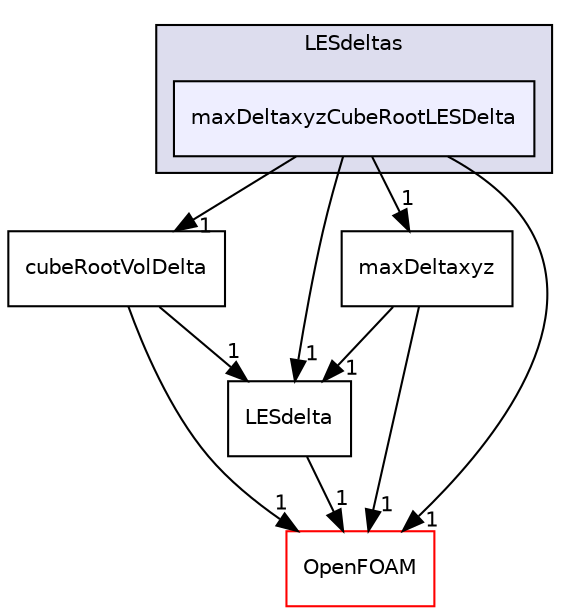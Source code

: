digraph "src/TurbulenceModels/turbulenceModels/LES/LESdeltas/maxDeltaxyzCubeRootLESDelta" {
  bgcolor=transparent;
  compound=true
  node [ fontsize="10", fontname="Helvetica"];
  edge [ labelfontsize="10", labelfontname="Helvetica"];
  subgraph clusterdir_3e9d13ce922c8e5657605faa5b84c7a1 {
    graph [ bgcolor="#ddddee", pencolor="black", label="LESdeltas" fontname="Helvetica", fontsize="10", URL="dir_3e9d13ce922c8e5657605faa5b84c7a1.html"]
  dir_83823fe9e9b00dca5f71f062f55e2dc5 [shape=box, label="maxDeltaxyzCubeRootLESDelta", style="filled", fillcolor="#eeeeff", pencolor="black", URL="dir_83823fe9e9b00dca5f71f062f55e2dc5.html"];
  }
  dir_ee7b7e21773ec7c59c22147291714fd1 [shape=box label="LESdelta" URL="dir_ee7b7e21773ec7c59c22147291714fd1.html"];
  dir_f096658a53fc6f2704b87740f6c7c926 [shape=box label="cubeRootVolDelta" URL="dir_f096658a53fc6f2704b87740f6c7c926.html"];
  dir_de3d5f832c477f845645e97f50857c48 [shape=box label="maxDeltaxyz" URL="dir_de3d5f832c477f845645e97f50857c48.html"];
  dir_c5473ff19b20e6ec4dfe5c310b3778a8 [shape=box label="OpenFOAM" color="red" URL="dir_c5473ff19b20e6ec4dfe5c310b3778a8.html"];
  dir_83823fe9e9b00dca5f71f062f55e2dc5->dir_ee7b7e21773ec7c59c22147291714fd1 [headlabel="1", labeldistance=1.5 headhref="dir_004081_004079.html"];
  dir_83823fe9e9b00dca5f71f062f55e2dc5->dir_f096658a53fc6f2704b87740f6c7c926 [headlabel="1", labeldistance=1.5 headhref="dir_004081_004077.html"];
  dir_83823fe9e9b00dca5f71f062f55e2dc5->dir_de3d5f832c477f845645e97f50857c48 [headlabel="1", labeldistance=1.5 headhref="dir_004081_004080.html"];
  dir_83823fe9e9b00dca5f71f062f55e2dc5->dir_c5473ff19b20e6ec4dfe5c310b3778a8 [headlabel="1", labeldistance=1.5 headhref="dir_004081_002151.html"];
  dir_ee7b7e21773ec7c59c22147291714fd1->dir_c5473ff19b20e6ec4dfe5c310b3778a8 [headlabel="1", labeldistance=1.5 headhref="dir_004079_002151.html"];
  dir_f096658a53fc6f2704b87740f6c7c926->dir_ee7b7e21773ec7c59c22147291714fd1 [headlabel="1", labeldistance=1.5 headhref="dir_004077_004079.html"];
  dir_f096658a53fc6f2704b87740f6c7c926->dir_c5473ff19b20e6ec4dfe5c310b3778a8 [headlabel="1", labeldistance=1.5 headhref="dir_004077_002151.html"];
  dir_de3d5f832c477f845645e97f50857c48->dir_ee7b7e21773ec7c59c22147291714fd1 [headlabel="1", labeldistance=1.5 headhref="dir_004080_004079.html"];
  dir_de3d5f832c477f845645e97f50857c48->dir_c5473ff19b20e6ec4dfe5c310b3778a8 [headlabel="1", labeldistance=1.5 headhref="dir_004080_002151.html"];
}
